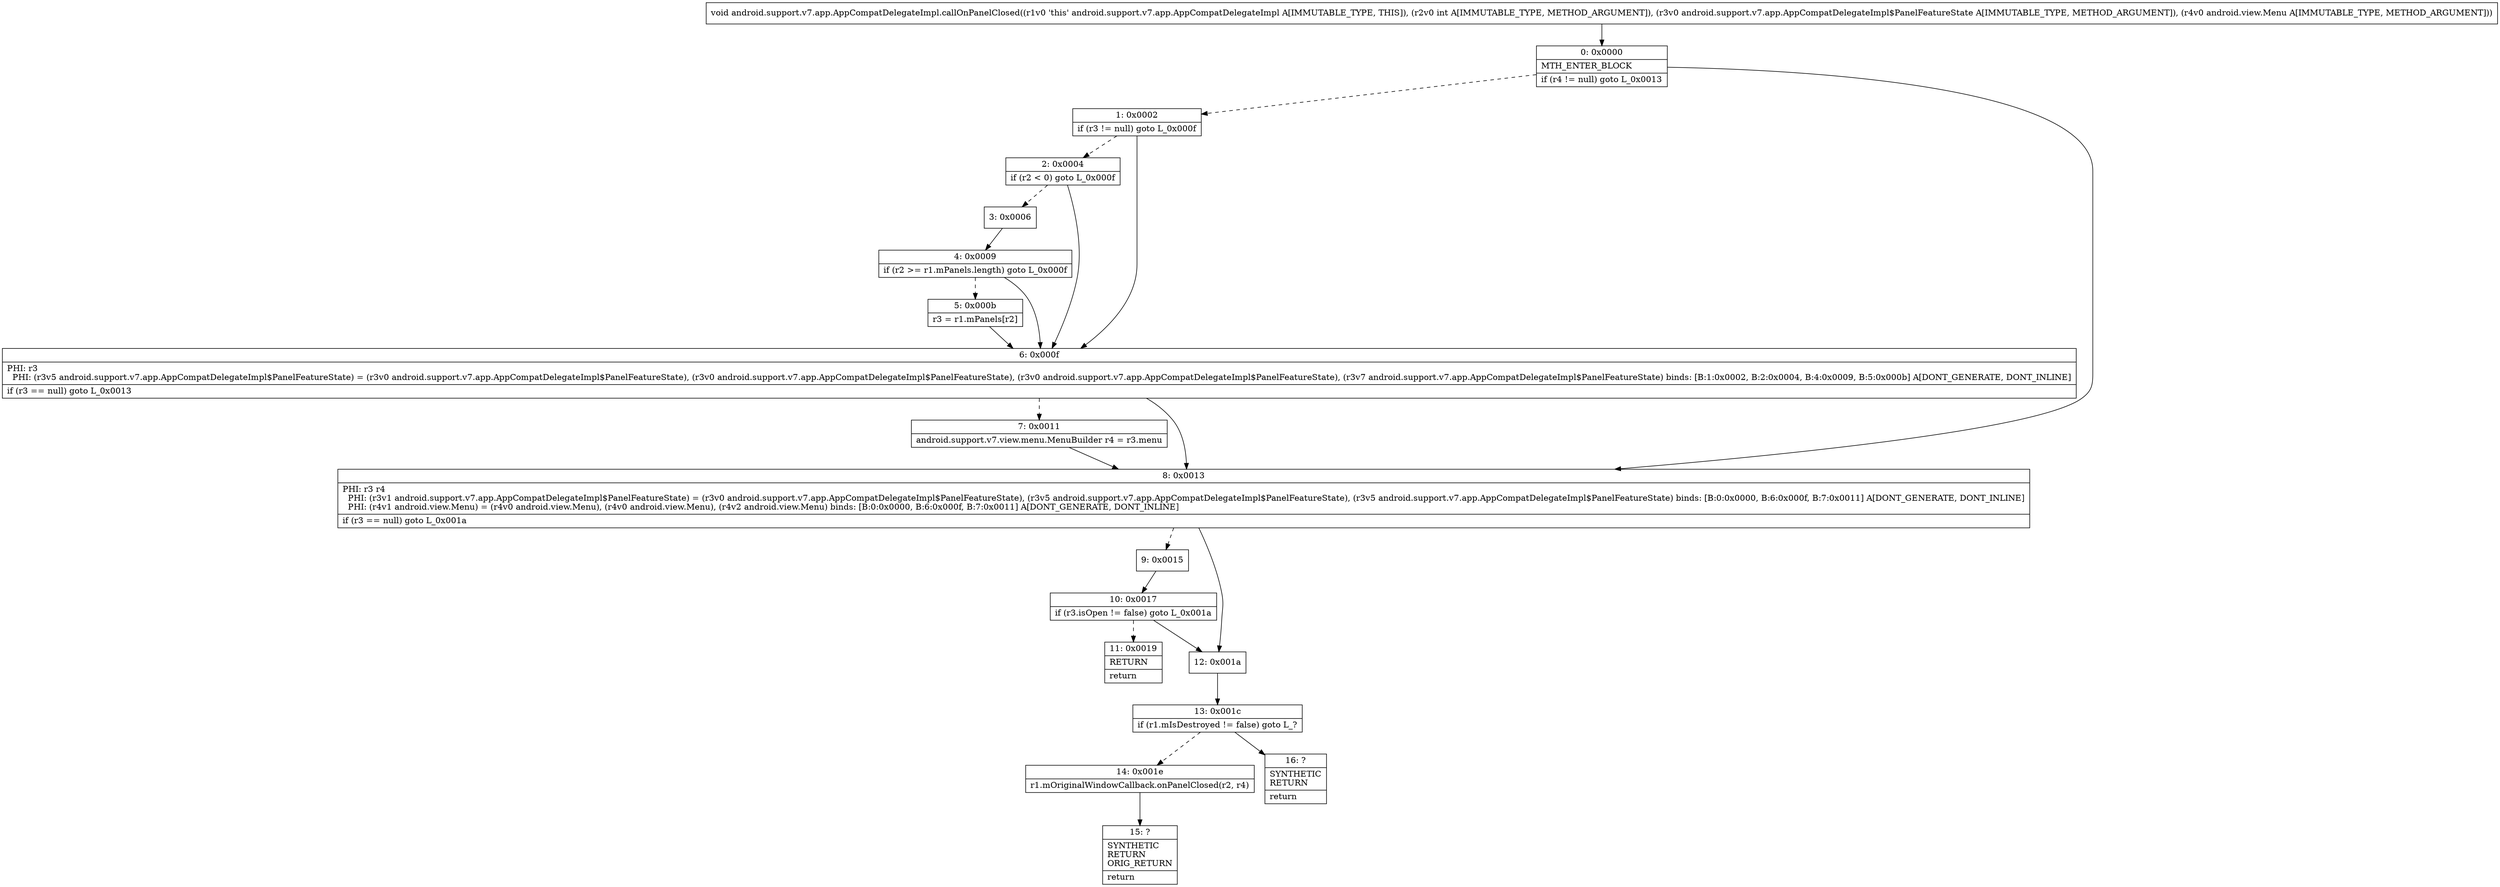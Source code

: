 digraph "CFG forandroid.support.v7.app.AppCompatDelegateImpl.callOnPanelClosed(ILandroid\/support\/v7\/app\/AppCompatDelegateImpl$PanelFeatureState;Landroid\/view\/Menu;)V" {
Node_0 [shape=record,label="{0\:\ 0x0000|MTH_ENTER_BLOCK\l|if (r4 != null) goto L_0x0013\l}"];
Node_1 [shape=record,label="{1\:\ 0x0002|if (r3 != null) goto L_0x000f\l}"];
Node_2 [shape=record,label="{2\:\ 0x0004|if (r2 \< 0) goto L_0x000f\l}"];
Node_3 [shape=record,label="{3\:\ 0x0006}"];
Node_4 [shape=record,label="{4\:\ 0x0009|if (r2 \>= r1.mPanels.length) goto L_0x000f\l}"];
Node_5 [shape=record,label="{5\:\ 0x000b|r3 = r1.mPanels[r2]\l}"];
Node_6 [shape=record,label="{6\:\ 0x000f|PHI: r3 \l  PHI: (r3v5 android.support.v7.app.AppCompatDelegateImpl$PanelFeatureState) = (r3v0 android.support.v7.app.AppCompatDelegateImpl$PanelFeatureState), (r3v0 android.support.v7.app.AppCompatDelegateImpl$PanelFeatureState), (r3v0 android.support.v7.app.AppCompatDelegateImpl$PanelFeatureState), (r3v7 android.support.v7.app.AppCompatDelegateImpl$PanelFeatureState) binds: [B:1:0x0002, B:2:0x0004, B:4:0x0009, B:5:0x000b] A[DONT_GENERATE, DONT_INLINE]\l|if (r3 == null) goto L_0x0013\l}"];
Node_7 [shape=record,label="{7\:\ 0x0011|android.support.v7.view.menu.MenuBuilder r4 = r3.menu\l}"];
Node_8 [shape=record,label="{8\:\ 0x0013|PHI: r3 r4 \l  PHI: (r3v1 android.support.v7.app.AppCompatDelegateImpl$PanelFeatureState) = (r3v0 android.support.v7.app.AppCompatDelegateImpl$PanelFeatureState), (r3v5 android.support.v7.app.AppCompatDelegateImpl$PanelFeatureState), (r3v5 android.support.v7.app.AppCompatDelegateImpl$PanelFeatureState) binds: [B:0:0x0000, B:6:0x000f, B:7:0x0011] A[DONT_GENERATE, DONT_INLINE]\l  PHI: (r4v1 android.view.Menu) = (r4v0 android.view.Menu), (r4v0 android.view.Menu), (r4v2 android.view.Menu) binds: [B:0:0x0000, B:6:0x000f, B:7:0x0011] A[DONT_GENERATE, DONT_INLINE]\l|if (r3 == null) goto L_0x001a\l}"];
Node_9 [shape=record,label="{9\:\ 0x0015}"];
Node_10 [shape=record,label="{10\:\ 0x0017|if (r3.isOpen != false) goto L_0x001a\l}"];
Node_11 [shape=record,label="{11\:\ 0x0019|RETURN\l|return\l}"];
Node_12 [shape=record,label="{12\:\ 0x001a}"];
Node_13 [shape=record,label="{13\:\ 0x001c|if (r1.mIsDestroyed != false) goto L_?\l}"];
Node_14 [shape=record,label="{14\:\ 0x001e|r1.mOriginalWindowCallback.onPanelClosed(r2, r4)\l}"];
Node_15 [shape=record,label="{15\:\ ?|SYNTHETIC\lRETURN\lORIG_RETURN\l|return\l}"];
Node_16 [shape=record,label="{16\:\ ?|SYNTHETIC\lRETURN\l|return\l}"];
MethodNode[shape=record,label="{void android.support.v7.app.AppCompatDelegateImpl.callOnPanelClosed((r1v0 'this' android.support.v7.app.AppCompatDelegateImpl A[IMMUTABLE_TYPE, THIS]), (r2v0 int A[IMMUTABLE_TYPE, METHOD_ARGUMENT]), (r3v0 android.support.v7.app.AppCompatDelegateImpl$PanelFeatureState A[IMMUTABLE_TYPE, METHOD_ARGUMENT]), (r4v0 android.view.Menu A[IMMUTABLE_TYPE, METHOD_ARGUMENT])) }"];
MethodNode -> Node_0;
Node_0 -> Node_1[style=dashed];
Node_0 -> Node_8;
Node_1 -> Node_2[style=dashed];
Node_1 -> Node_6;
Node_2 -> Node_3[style=dashed];
Node_2 -> Node_6;
Node_3 -> Node_4;
Node_4 -> Node_5[style=dashed];
Node_4 -> Node_6;
Node_5 -> Node_6;
Node_6 -> Node_7[style=dashed];
Node_6 -> Node_8;
Node_7 -> Node_8;
Node_8 -> Node_9[style=dashed];
Node_8 -> Node_12;
Node_9 -> Node_10;
Node_10 -> Node_11[style=dashed];
Node_10 -> Node_12;
Node_12 -> Node_13;
Node_13 -> Node_14[style=dashed];
Node_13 -> Node_16;
Node_14 -> Node_15;
}

